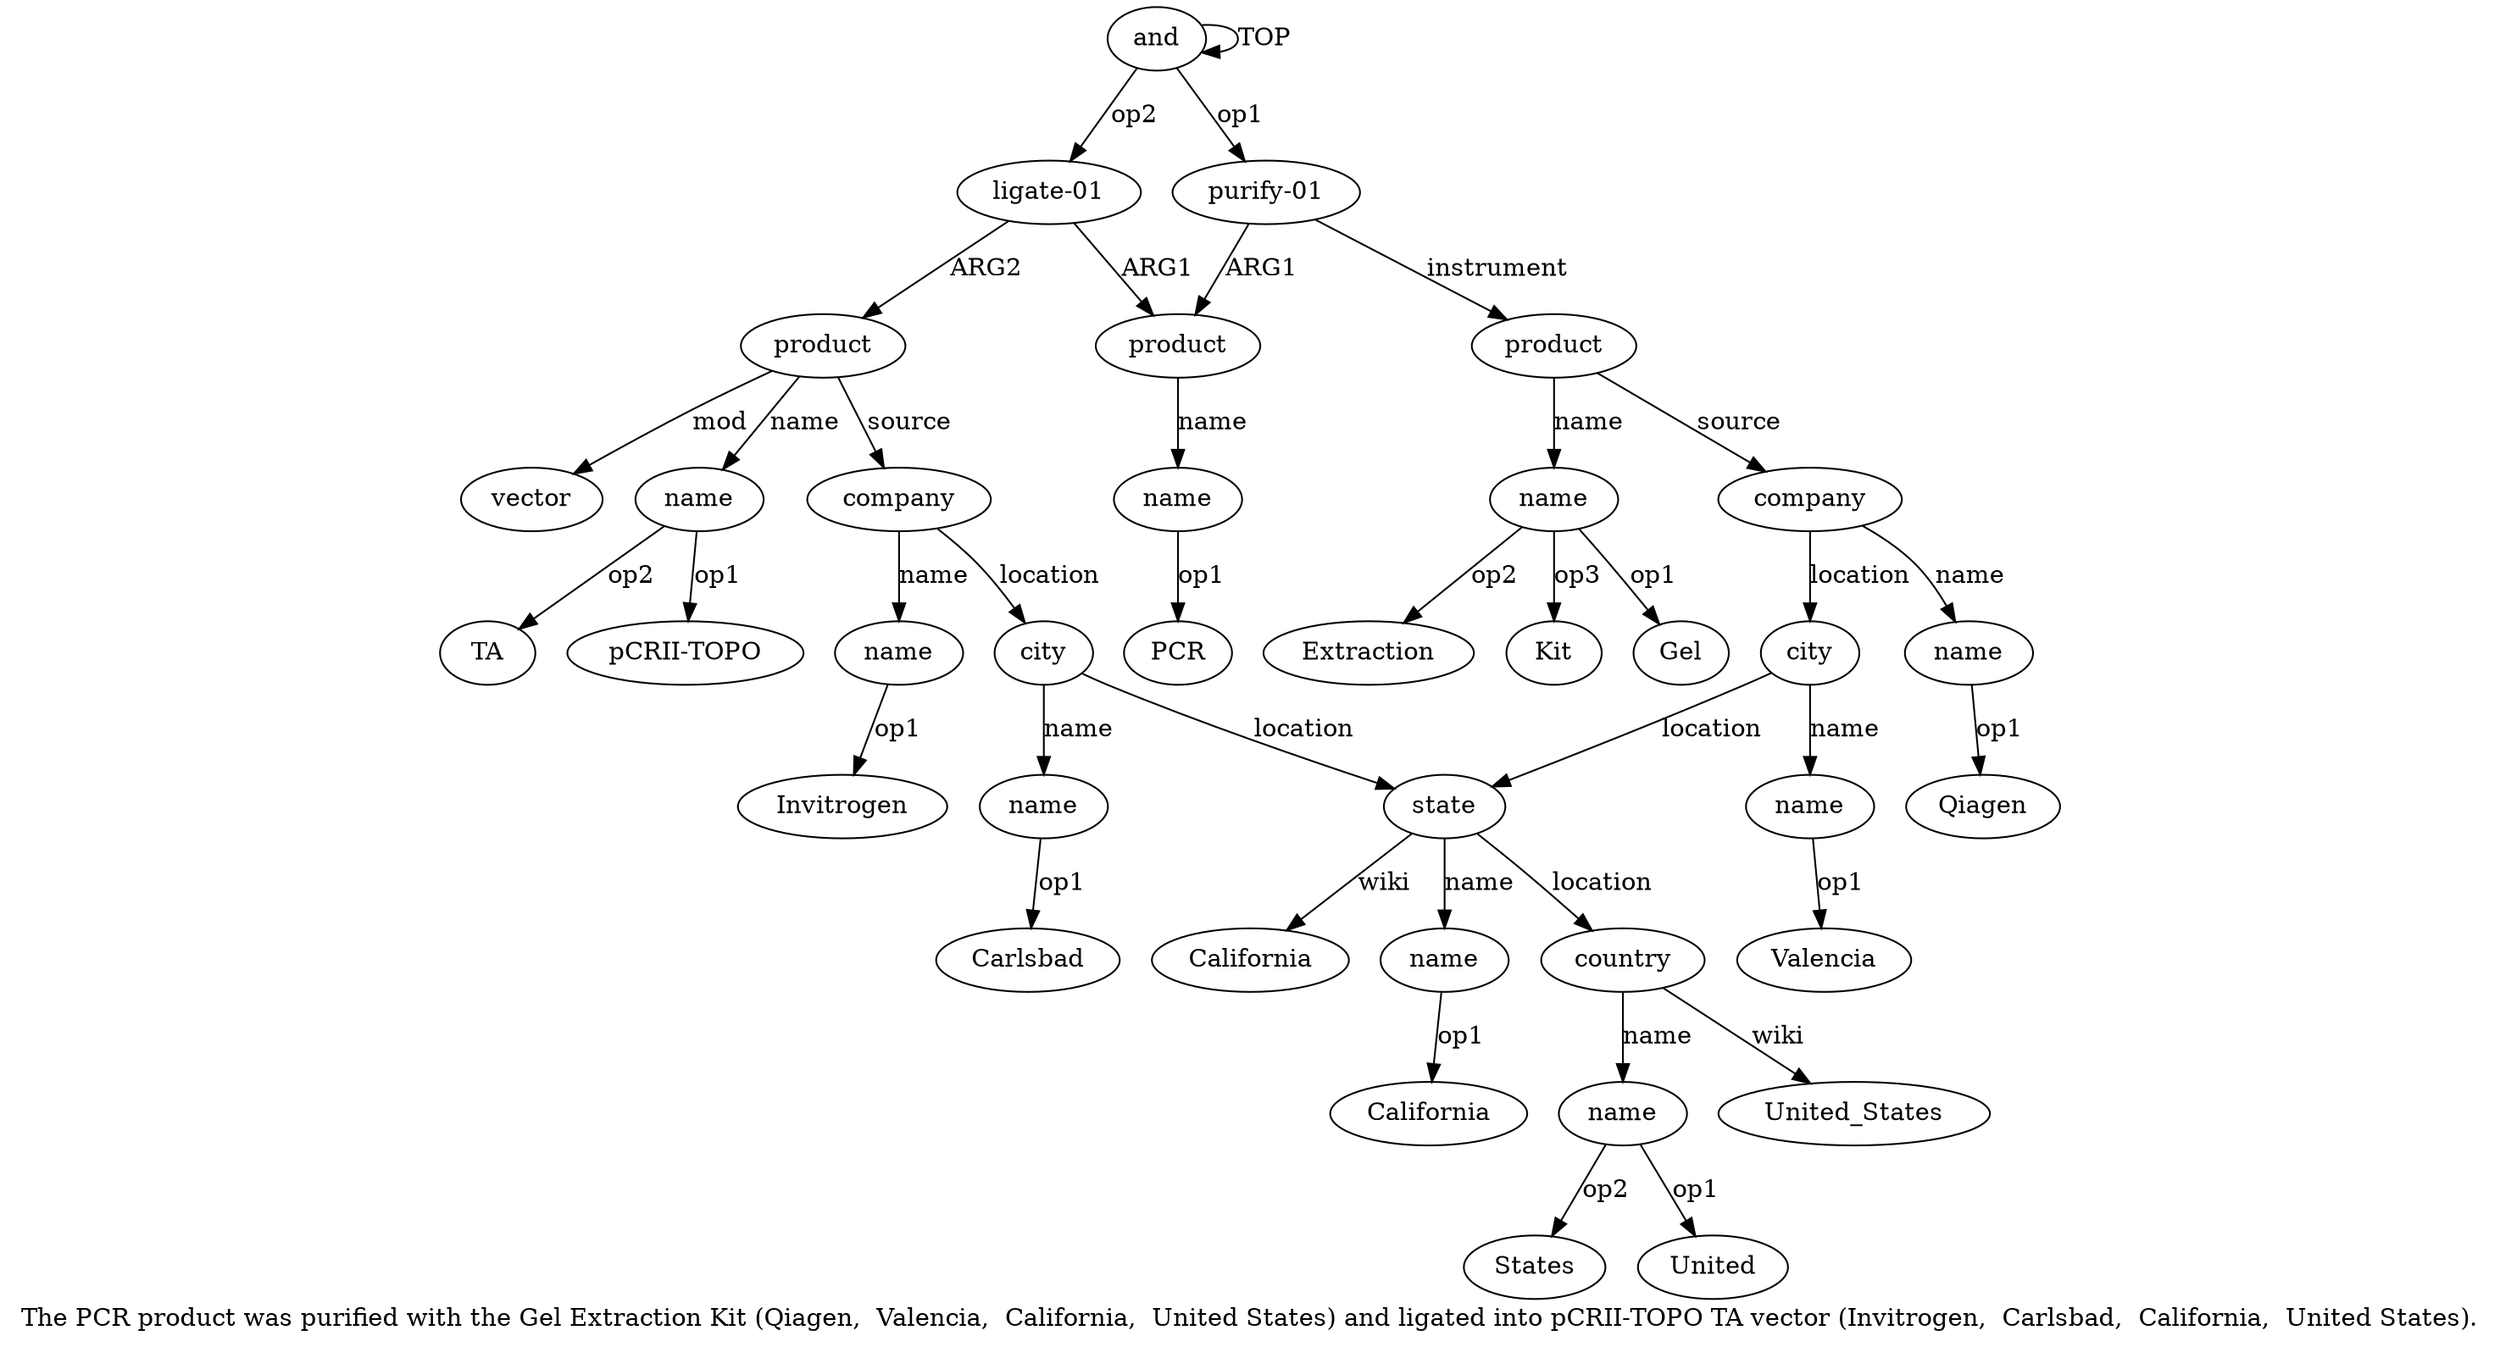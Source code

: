 digraph  {
	graph [label="The PCR product was purified with the Gel Extraction Kit (Qiagen,  Valencia,  California,  United States) and ligated into pCRII-TOPO \
TA vector (Invitrogen,  Carlsbad,  California,  United States)."];
	node [label="\N"];
	a20	 [color=black,
		gold_ind=20,
		gold_label=city,
		label=city,
		test_ind=20,
		test_label=city];
	a21	 [color=black,
		gold_ind=21,
		gold_label=name,
		label=name,
		test_ind=21,
		test_label=name];
	a20 -> a21 [key=0,
	color=black,
	gold_label=name,
	label=name,
	test_label=name];
a10 [color=black,
	gold_ind=10,
	gold_label=state,
	label=state,
	test_ind=10,
	test_label=state];
a20 -> a10 [key=0,
color=black,
gold_label=location,
label=location,
test_label=location];
"a21 Carlsbad" [color=black,
gold_ind=-1,
gold_label=Carlsbad,
label=Carlsbad,
test_ind=-1,
test_label=Carlsbad];
a21 -> "a21 Carlsbad" [key=0,
color=black,
gold_label=op1,
label=op1,
test_label=op1];
"a12 United_States" [color=black,
gold_ind=-1,
gold_label=United_States,
label=United_States,
test_ind=-1,
test_label=United_States];
"a13 States" [color=black,
gold_ind=-1,
gold_label=States,
label=States,
test_ind=-1,
test_label=States];
"a16 TA" [color=black,
gold_ind=-1,
gold_label=TA,
label=TA,
test_ind=-1,
test_label=TA];
"a16 pCRII-TOPO" [color=black,
gold_ind=-1,
gold_label="pCRII-TOPO",
label="pCRII-TOPO",
test_ind=-1,
test_label="pCRII-TOPO"];
"a11 California" [color=black,
gold_ind=-1,
gold_label=California,
label=California,
test_ind=-1,
test_label=California];
"a5 Gel" [color=black,
gold_ind=-1,
gold_label=Gel,
label=Gel,
test_ind=-1,
test_label=Gel];
a15 [color=black,
gold_ind=15,
gold_label=product,
label=product,
test_ind=15,
test_label=product];
a17 [color=black,
gold_ind=17,
gold_label=vector,
label=vector,
test_ind=17,
test_label=vector];
a15 -> a17 [key=0,
color=black,
gold_label=mod,
label=mod,
test_label=mod];
a16 [color=black,
gold_ind=16,
gold_label=name,
label=name,
test_ind=16,
test_label=name];
a15 -> a16 [key=0,
color=black,
gold_label=name,
label=name,
test_label=name];
a18 [color=black,
gold_ind=18,
gold_label=company,
label=company,
test_ind=18,
test_label=company];
a15 -> a18 [key=0,
color=black,
gold_label=source,
label=source,
test_label=source];
a14 [color=black,
gold_ind=14,
gold_label="ligate-01",
label="ligate-01",
test_ind=14,
test_label="ligate-01"];
a14 -> a15 [key=0,
color=black,
gold_label=ARG2,
label=ARG2,
test_label=ARG2];
a2 [color=black,
gold_ind=2,
gold_label=product,
label=product,
test_ind=2,
test_label=product];
a14 -> a2 [key=0,
color=black,
gold_label=ARG1,
label=ARG1,
test_label=ARG1];
a16 -> "a16 TA" [key=0,
color=black,
gold_label=op2,
label=op2,
test_label=op2];
a16 -> "a16 pCRII-TOPO" [key=0,
color=black,
gold_label=op1,
label=op1,
test_label=op1];
a11 [color=black,
gold_ind=11,
gold_label=name,
label=name,
test_ind=11,
test_label=name];
a11 -> "a11 California" [key=0,
color=black,
gold_label=op1,
label=op1,
test_label=op1];
a10 -> a11 [key=0,
color=black,
gold_label=name,
label=name,
test_label=name];
a12 [color=black,
gold_ind=12,
gold_label=country,
label=country,
test_ind=12,
test_label=country];
a10 -> a12 [key=0,
color=black,
gold_label=location,
label=location,
test_label=location];
"a10 California" [color=black,
gold_ind=-1,
gold_label=California,
label=California,
test_ind=-1,
test_label=California];
a10 -> "a10 California" [key=0,
color=black,
gold_label=wiki,
label=wiki,
test_label=wiki];
a13 [color=black,
gold_ind=13,
gold_label=name,
label=name,
test_ind=13,
test_label=name];
a13 -> "a13 States" [key=0,
color=black,
gold_label=op2,
label=op2,
test_label=op2];
"a13 United" [color=black,
gold_ind=-1,
gold_label=United,
label=United,
test_ind=-1,
test_label=United];
a13 -> "a13 United" [key=0,
color=black,
gold_label=op1,
label=op1,
test_label=op1];
a12 -> "a12 United_States" [key=0,
color=black,
gold_label=wiki,
label=wiki,
test_label=wiki];
a12 -> a13 [key=0,
color=black,
gold_label=name,
label=name,
test_label=name];
a19 [color=black,
gold_ind=19,
gold_label=name,
label=name,
test_ind=19,
test_label=name];
"a19 Invitrogen" [color=black,
gold_ind=-1,
gold_label=Invitrogen,
label=Invitrogen,
test_ind=-1,
test_label=Invitrogen];
a19 -> "a19 Invitrogen" [key=0,
color=black,
gold_label=op1,
label=op1,
test_label=op1];
a18 -> a20 [key=0,
color=black,
gold_label=location,
label=location,
test_label=location];
a18 -> a19 [key=0,
color=black,
gold_label=name,
label=name,
test_label=name];
a1 [color=black,
gold_ind=1,
gold_label="purify-01",
label="purify-01",
test_ind=1,
test_label="purify-01"];
a1 -> a2 [key=0,
color=black,
gold_label=ARG1,
label=ARG1,
test_label=ARG1];
a4 [color=black,
gold_ind=4,
gold_label=product,
label=product,
test_ind=4,
test_label=product];
a1 -> a4 [key=0,
color=black,
gold_label=instrument,
label=instrument,
test_label=instrument];
a0 [color=black,
gold_ind=0,
gold_label=and,
label=and,
test_ind=0,
test_label=and];
a0 -> a14 [key=0,
color=black,
gold_label=op2,
label=op2,
test_label=op2];
a0 -> a1 [key=0,
color=black,
gold_label=op1,
label=op1,
test_label=op1];
a0 -> a0 [key=0,
color=black,
gold_label=TOP,
label=TOP,
test_label=TOP];
a3 [color=black,
gold_ind=3,
gold_label=name,
label=name,
test_ind=3,
test_label=name];
"a3 PCR" [color=black,
gold_ind=-1,
gold_label=PCR,
label=PCR,
test_ind=-1,
test_label=PCR];
a3 -> "a3 PCR" [key=0,
color=black,
gold_label=op1,
label=op1,
test_label=op1];
a2 -> a3 [key=0,
color=black,
gold_label=name,
label=name,
test_label=name];
a5 [color=black,
gold_ind=5,
gold_label=name,
label=name,
test_ind=5,
test_label=name];
a5 -> "a5 Gel" [key=0,
color=black,
gold_label=op1,
label=op1,
test_label=op1];
"a5 Extraction" [color=black,
gold_ind=-1,
gold_label=Extraction,
label=Extraction,
test_ind=-1,
test_label=Extraction];
a5 -> "a5 Extraction" [key=0,
color=black,
gold_label=op2,
label=op2,
test_label=op2];
"a5 Kit" [color=black,
gold_ind=-1,
gold_label=Kit,
label=Kit,
test_ind=-1,
test_label=Kit];
a5 -> "a5 Kit" [key=0,
color=black,
gold_label=op3,
label=op3,
test_label=op3];
a4 -> a5 [key=0,
color=black,
gold_label=name,
label=name,
test_label=name];
a6 [color=black,
gold_ind=6,
gold_label=company,
label=company,
test_ind=6,
test_label=company];
a4 -> a6 [key=0,
color=black,
gold_label=source,
label=source,
test_label=source];
a7 [color=black,
gold_ind=7,
gold_label=name,
label=name,
test_ind=7,
test_label=name];
"a7 Qiagen" [color=black,
gold_ind=-1,
gold_label=Qiagen,
label=Qiagen,
test_ind=-1,
test_label=Qiagen];
a7 -> "a7 Qiagen" [key=0,
color=black,
gold_label=op1,
label=op1,
test_label=op1];
a6 -> a7 [key=0,
color=black,
gold_label=name,
label=name,
test_label=name];
a8 [color=black,
gold_ind=8,
gold_label=city,
label=city,
test_ind=8,
test_label=city];
a6 -> a8 [key=0,
color=black,
gold_label=location,
label=location,
test_label=location];
a9 [color=black,
gold_ind=9,
gold_label=name,
label=name,
test_ind=9,
test_label=name];
"a9 Valencia" [color=black,
gold_ind=-1,
gold_label=Valencia,
label=Valencia,
test_ind=-1,
test_label=Valencia];
a9 -> "a9 Valencia" [key=0,
color=black,
gold_label=op1,
label=op1,
test_label=op1];
a8 -> a10 [key=0,
color=black,
gold_label=location,
label=location,
test_label=location];
a8 -> a9 [key=0,
color=black,
gold_label=name,
label=name,
test_label=name];
}
